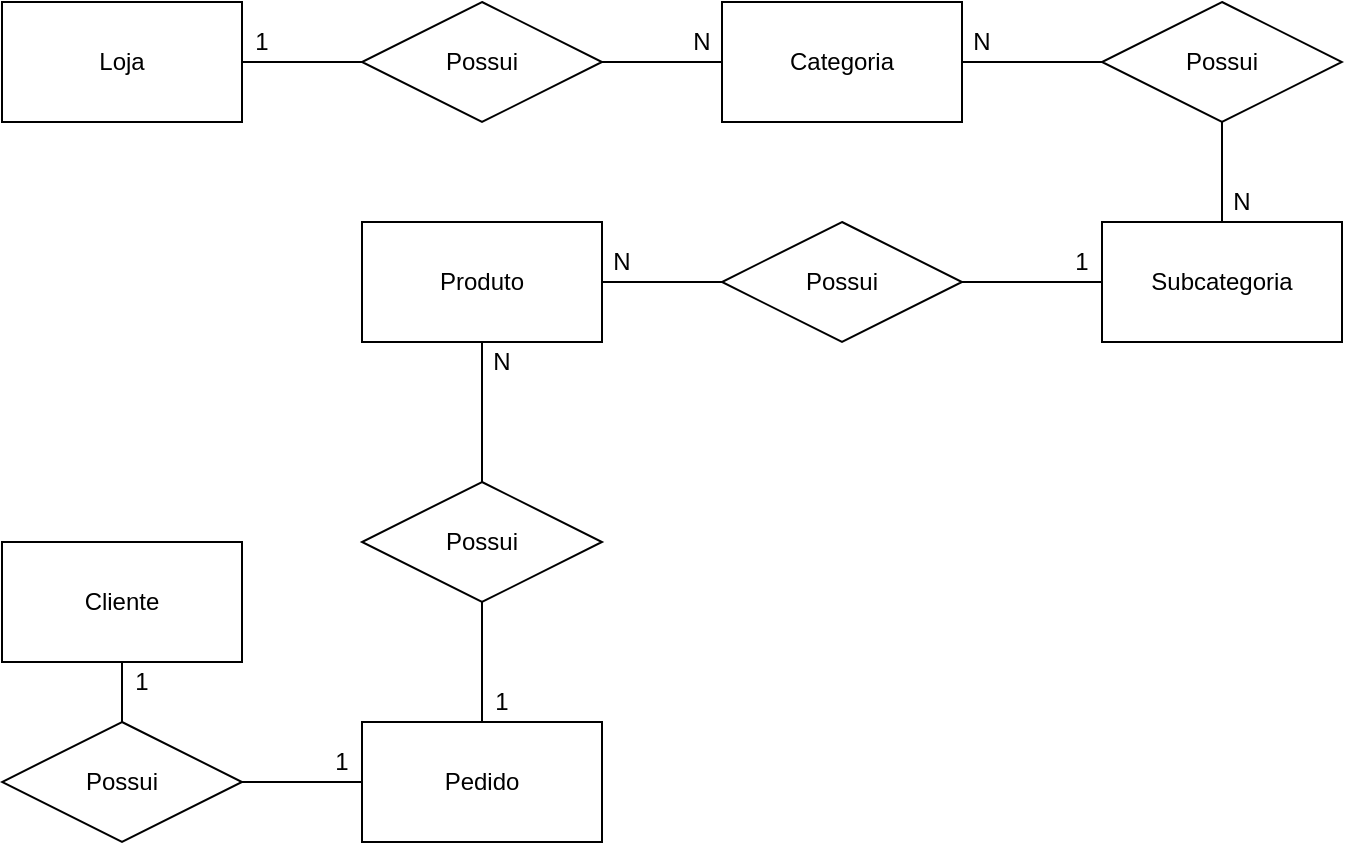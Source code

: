 <mxfile version="14.9.3" type="device"><diagram id="NYJxu-Oz0iTE147SBhSl" name="Page-1"><mxGraphModel dx="770" dy="699" grid="1" gridSize="10" guides="1" tooltips="1" connect="1" arrows="1" fold="1" page="1" pageScale="1" pageWidth="827" pageHeight="1169" math="0" shadow="0"><root><mxCell id="0"/><mxCell id="1" parent="0"/><mxCell id="Gc3fqeZLueIfg40ciUwG-3" style="edgeStyle=orthogonalEdgeStyle;rounded=0;orthogonalLoop=1;jettySize=auto;html=1;exitX=1;exitY=0.5;exitDx=0;exitDy=0;entryX=0;entryY=0.5;entryDx=0;entryDy=0;endArrow=none;endFill=0;" edge="1" parent="1" source="Gc3fqeZLueIfg40ciUwG-1" target="Gc3fqeZLueIfg40ciUwG-2"><mxGeometry relative="1" as="geometry"/></mxCell><mxCell id="Gc3fqeZLueIfg40ciUwG-1" value="Loja" style="rounded=0;whiteSpace=wrap;html=1;" vertex="1" parent="1"><mxGeometry x="10" y="10" width="120" height="60" as="geometry"/></mxCell><mxCell id="Gc3fqeZLueIfg40ciUwG-5" style="edgeStyle=orthogonalEdgeStyle;rounded=0;orthogonalLoop=1;jettySize=auto;html=1;exitX=1;exitY=0.5;exitDx=0;exitDy=0;endArrow=none;endFill=0;entryX=0;entryY=0.5;entryDx=0;entryDy=0;" edge="1" parent="1" source="Gc3fqeZLueIfg40ciUwG-2" target="Gc3fqeZLueIfg40ciUwG-4"><mxGeometry relative="1" as="geometry"><mxPoint x="360" y="40" as="targetPoint"/></mxGeometry></mxCell><mxCell id="Gc3fqeZLueIfg40ciUwG-2" value="Possui" style="shape=rhombus;perimeter=rhombusPerimeter;whiteSpace=wrap;html=1;align=center;" vertex="1" parent="1"><mxGeometry x="190" y="10" width="120" height="60" as="geometry"/></mxCell><mxCell id="Gc3fqeZLueIfg40ciUwG-10" style="edgeStyle=orthogonalEdgeStyle;rounded=0;orthogonalLoop=1;jettySize=auto;html=1;entryX=0;entryY=0.5;entryDx=0;entryDy=0;endArrow=none;endFill=0;" edge="1" parent="1" source="Gc3fqeZLueIfg40ciUwG-4" target="Gc3fqeZLueIfg40ciUwG-9"><mxGeometry relative="1" as="geometry"/></mxCell><mxCell id="Gc3fqeZLueIfg40ciUwG-4" value="Categoria" style="rounded=0;whiteSpace=wrap;html=1;" vertex="1" parent="1"><mxGeometry x="370" y="10" width="120" height="60" as="geometry"/></mxCell><mxCell id="Gc3fqeZLueIfg40ciUwG-7" value="1" style="text;html=1;strokeColor=none;fillColor=none;align=center;verticalAlign=middle;whiteSpace=wrap;rounded=0;" vertex="1" parent="1"><mxGeometry x="130" y="20" width="20" height="20" as="geometry"/></mxCell><mxCell id="Gc3fqeZLueIfg40ciUwG-8" value="N" style="text;html=1;strokeColor=none;fillColor=none;align=center;verticalAlign=middle;whiteSpace=wrap;rounded=0;" vertex="1" parent="1"><mxGeometry x="350" y="20" width="20" height="20" as="geometry"/></mxCell><mxCell id="Gc3fqeZLueIfg40ciUwG-11" style="edgeStyle=orthogonalEdgeStyle;rounded=0;orthogonalLoop=1;jettySize=auto;html=1;endArrow=none;endFill=0;" edge="1" parent="1" source="Gc3fqeZLueIfg40ciUwG-9"><mxGeometry relative="1" as="geometry"><mxPoint x="620" y="120" as="targetPoint"/></mxGeometry></mxCell><mxCell id="Gc3fqeZLueIfg40ciUwG-9" value="Possui" style="shape=rhombus;perimeter=rhombusPerimeter;whiteSpace=wrap;html=1;align=center;" vertex="1" parent="1"><mxGeometry x="560" y="10" width="120" height="60" as="geometry"/></mxCell><mxCell id="Gc3fqeZLueIfg40ciUwG-12" value="Subcategoria" style="rounded=0;whiteSpace=wrap;html=1;" vertex="1" parent="1"><mxGeometry x="560" y="120" width="120" height="60" as="geometry"/></mxCell><mxCell id="Gc3fqeZLueIfg40ciUwG-13" value="N" style="text;html=1;strokeColor=none;fillColor=none;align=center;verticalAlign=middle;whiteSpace=wrap;rounded=0;" vertex="1" parent="1"><mxGeometry x="490" y="20" width="20" height="20" as="geometry"/></mxCell><mxCell id="Gc3fqeZLueIfg40ciUwG-14" value="N" style="text;html=1;strokeColor=none;fillColor=none;align=center;verticalAlign=middle;whiteSpace=wrap;rounded=0;" vertex="1" parent="1"><mxGeometry x="620" y="100" width="20" height="20" as="geometry"/></mxCell><mxCell id="Gc3fqeZLueIfg40ciUwG-17" style="edgeStyle=orthogonalEdgeStyle;rounded=0;orthogonalLoop=1;jettySize=auto;html=1;endArrow=none;endFill=0;" edge="1" parent="1" source="Gc3fqeZLueIfg40ciUwG-15" target="Gc3fqeZLueIfg40ciUwG-16"><mxGeometry relative="1" as="geometry"/></mxCell><mxCell id="Gc3fqeZLueIfg40ciUwG-15" value="Produto" style="rounded=0;whiteSpace=wrap;html=1;" vertex="1" parent="1"><mxGeometry x="190" y="120" width="120" height="60" as="geometry"/></mxCell><mxCell id="Gc3fqeZLueIfg40ciUwG-18" style="edgeStyle=orthogonalEdgeStyle;rounded=0;orthogonalLoop=1;jettySize=auto;html=1;entryX=0;entryY=0.5;entryDx=0;entryDy=0;endArrow=none;endFill=0;" edge="1" parent="1" source="Gc3fqeZLueIfg40ciUwG-16" target="Gc3fqeZLueIfg40ciUwG-12"><mxGeometry relative="1" as="geometry"/></mxCell><mxCell id="Gc3fqeZLueIfg40ciUwG-16" value="Possui" style="shape=rhombus;perimeter=rhombusPerimeter;whiteSpace=wrap;html=1;align=center;" vertex="1" parent="1"><mxGeometry x="370" y="120" width="120" height="60" as="geometry"/></mxCell><mxCell id="Gc3fqeZLueIfg40ciUwG-19" value="N" style="text;html=1;strokeColor=none;fillColor=none;align=center;verticalAlign=middle;whiteSpace=wrap;rounded=0;" vertex="1" parent="1"><mxGeometry x="310" y="130" width="20" height="20" as="geometry"/></mxCell><mxCell id="Gc3fqeZLueIfg40ciUwG-20" value="1" style="text;html=1;strokeColor=none;fillColor=none;align=center;verticalAlign=middle;whiteSpace=wrap;rounded=0;" vertex="1" parent="1"><mxGeometry x="540" y="130" width="20" height="20" as="geometry"/></mxCell><mxCell id="Gc3fqeZLueIfg40ciUwG-24" style="edgeStyle=orthogonalEdgeStyle;rounded=0;orthogonalLoop=1;jettySize=auto;html=1;entryX=0.5;entryY=0;entryDx=0;entryDy=0;endArrow=none;endFill=0;" edge="1" parent="1" source="Gc3fqeZLueIfg40ciUwG-21" target="Gc3fqeZLueIfg40ciUwG-22"><mxGeometry relative="1" as="geometry"/></mxCell><mxCell id="Gc3fqeZLueIfg40ciUwG-21" value="Cliente" style="rounded=0;whiteSpace=wrap;html=1;" vertex="1" parent="1"><mxGeometry x="10" y="280" width="120" height="60" as="geometry"/></mxCell><mxCell id="Gc3fqeZLueIfg40ciUwG-25" style="edgeStyle=orthogonalEdgeStyle;rounded=0;orthogonalLoop=1;jettySize=auto;html=1;entryX=0;entryY=0.5;entryDx=0;entryDy=0;endArrow=none;endFill=0;" edge="1" parent="1" source="Gc3fqeZLueIfg40ciUwG-22" target="Gc3fqeZLueIfg40ciUwG-23"><mxGeometry relative="1" as="geometry"/></mxCell><mxCell id="Gc3fqeZLueIfg40ciUwG-22" value="Possui" style="shape=rhombus;perimeter=rhombusPerimeter;whiteSpace=wrap;html=1;align=center;" vertex="1" parent="1"><mxGeometry x="10" y="370" width="120" height="60" as="geometry"/></mxCell><mxCell id="Gc3fqeZLueIfg40ciUwG-29" style="edgeStyle=orthogonalEdgeStyle;rounded=0;orthogonalLoop=1;jettySize=auto;html=1;endArrow=none;endFill=0;" edge="1" parent="1" source="Gc3fqeZLueIfg40ciUwG-23"><mxGeometry relative="1" as="geometry"><mxPoint x="250" y="310" as="targetPoint"/></mxGeometry></mxCell><mxCell id="Gc3fqeZLueIfg40ciUwG-23" value="Pedido" style="rounded=0;whiteSpace=wrap;html=1;" vertex="1" parent="1"><mxGeometry x="190" y="370" width="120" height="60" as="geometry"/></mxCell><mxCell id="Gc3fqeZLueIfg40ciUwG-27" value="1" style="text;html=1;strokeColor=none;fillColor=none;align=center;verticalAlign=middle;whiteSpace=wrap;rounded=0;" vertex="1" parent="1"><mxGeometry x="70" y="340" width="20" height="20" as="geometry"/></mxCell><mxCell id="Gc3fqeZLueIfg40ciUwG-28" value="1" style="text;html=1;strokeColor=none;fillColor=none;align=center;verticalAlign=middle;whiteSpace=wrap;rounded=0;" vertex="1" parent="1"><mxGeometry x="170" y="380" width="20" height="20" as="geometry"/></mxCell><mxCell id="Gc3fqeZLueIfg40ciUwG-31" style="edgeStyle=orthogonalEdgeStyle;rounded=0;orthogonalLoop=1;jettySize=auto;html=1;entryX=0.5;entryY=1;entryDx=0;entryDy=0;endArrow=none;endFill=0;" edge="1" parent="1" source="Gc3fqeZLueIfg40ciUwG-30" target="Gc3fqeZLueIfg40ciUwG-15"><mxGeometry relative="1" as="geometry"/></mxCell><mxCell id="Gc3fqeZLueIfg40ciUwG-30" value="Possui" style="shape=rhombus;perimeter=rhombusPerimeter;whiteSpace=wrap;html=1;align=center;" vertex="1" parent="1"><mxGeometry x="190" y="250" width="120" height="60" as="geometry"/></mxCell><mxCell id="Gc3fqeZLueIfg40ciUwG-32" value="1" style="text;html=1;strokeColor=none;fillColor=none;align=center;verticalAlign=middle;whiteSpace=wrap;rounded=0;" vertex="1" parent="1"><mxGeometry x="250" y="350" width="20" height="20" as="geometry"/></mxCell><mxCell id="Gc3fqeZLueIfg40ciUwG-33" value="N" style="text;html=1;strokeColor=none;fillColor=none;align=center;verticalAlign=middle;whiteSpace=wrap;rounded=0;" vertex="1" parent="1"><mxGeometry x="250" y="180" width="20" height="20" as="geometry"/></mxCell></root></mxGraphModel></diagram></mxfile>